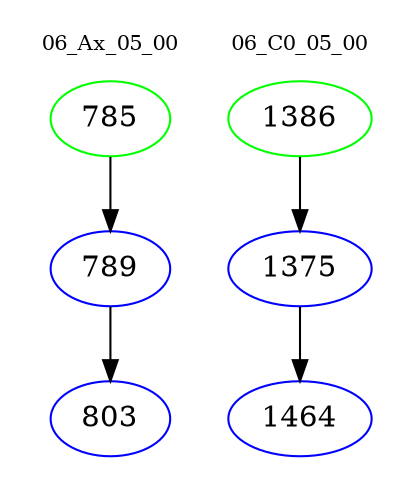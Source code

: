 digraph{
subgraph cluster_0 {
color = white
label = "06_Ax_05_00";
fontsize=10;
T0_785 [label="785", color="green"]
T0_785 -> T0_789 [color="black"]
T0_789 [label="789", color="blue"]
T0_789 -> T0_803 [color="black"]
T0_803 [label="803", color="blue"]
}
subgraph cluster_1 {
color = white
label = "06_C0_05_00";
fontsize=10;
T1_1386 [label="1386", color="green"]
T1_1386 -> T1_1375 [color="black"]
T1_1375 [label="1375", color="blue"]
T1_1375 -> T1_1464 [color="black"]
T1_1464 [label="1464", color="blue"]
}
}
